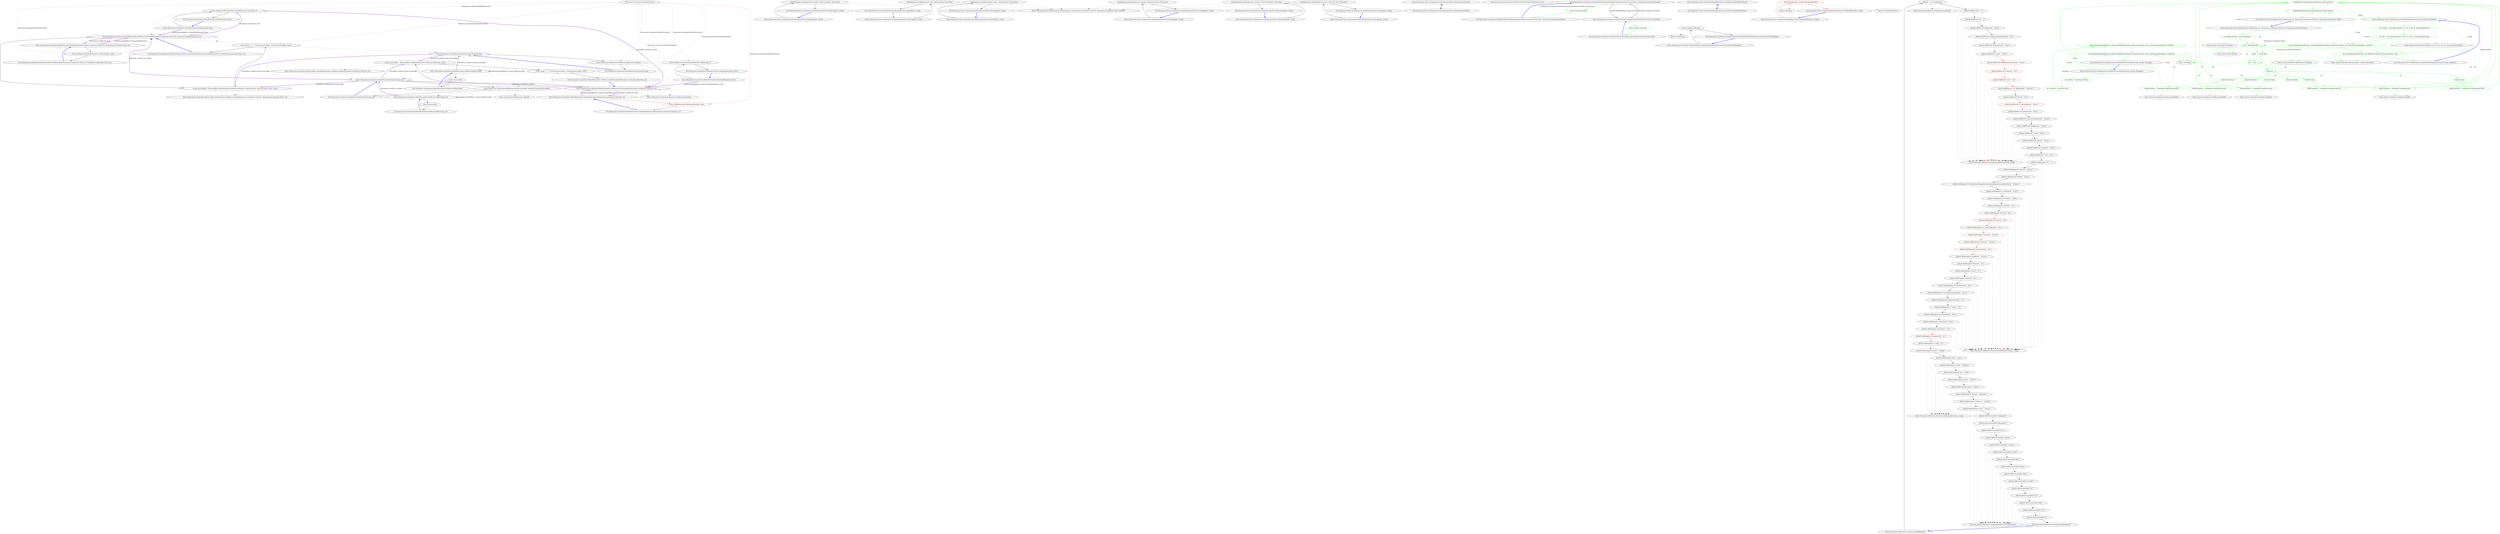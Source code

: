 digraph  {
n36 [label="Humanizer.Localisation.DefaultFormatter", span=""];
n0 [label="Entry Humanizer.Localisation.DefaultFormatter.DateHumanize_Now()", span="11-11", cluster="Humanizer.Localisation.DefaultFormatter.DateHumanize_Now()"];
n1 [label="return GetResourceForDate(TimeUnit.Millisecond, Tense.Past, 0);", span="13-13", cluster="Humanizer.Localisation.DefaultFormatter.DateHumanize_Now()"];
n2 [label="Exit Humanizer.Localisation.DefaultFormatter.DateHumanize_Now()", span="11-11", cluster="Humanizer.Localisation.DefaultFormatter.DateHumanize_Now()"];
n3 [label="Entry Humanizer.Localisation.DefaultFormatter.GetResourceForDate(Humanizer.Localisation.TimeUnit, Humanizer.Localisation.Tense, int)", span="35-35", cluster="Humanizer.Localisation.DefaultFormatter.GetResourceForDate(Humanizer.Localisation.TimeUnit, Humanizer.Localisation.Tense, int)"];
n4 [label="Entry Humanizer.Localisation.DefaultFormatter.DateHumanize(Humanizer.Localisation.TimeUnit, Humanizer.Localisation.Tense, int)", span="16-16", cluster="Humanizer.Localisation.DefaultFormatter.DateHumanize(Humanizer.Localisation.TimeUnit, Humanizer.Localisation.Tense, int)"];
n5 [label="return GetResourceForDate(timeUnit, timeUnitTense, unit);", span="18-18", cluster="Humanizer.Localisation.DefaultFormatter.DateHumanize(Humanizer.Localisation.TimeUnit, Humanizer.Localisation.Tense, int)"];
n6 [label="Exit Humanizer.Localisation.DefaultFormatter.DateHumanize(Humanizer.Localisation.TimeUnit, Humanizer.Localisation.Tense, int)", span="16-16", cluster="Humanizer.Localisation.DefaultFormatter.DateHumanize(Humanizer.Localisation.TimeUnit, Humanizer.Localisation.Tense, int)"];
n7 [label="Entry Humanizer.Localisation.DefaultFormatter.TimeSpanHumanize_Zero()", span="25-25", cluster="Humanizer.Localisation.DefaultFormatter.TimeSpanHumanize_Zero()"];
n8 [label="return GetResourceForTimeSpan(TimeUnit.Millisecond, 0);", span="27-27", cluster="Humanizer.Localisation.DefaultFormatter.TimeSpanHumanize_Zero()"];
n9 [label="Exit Humanizer.Localisation.DefaultFormatter.TimeSpanHumanize_Zero()", span="25-25", cluster="Humanizer.Localisation.DefaultFormatter.TimeSpanHumanize_Zero()"];
n10 [label="Entry Humanizer.Localisation.DefaultFormatter.GetResourceForTimeSpan(Humanizer.Localisation.TimeUnit, int)", span="41-41", cluster="Humanizer.Localisation.DefaultFormatter.GetResourceForTimeSpan(Humanizer.Localisation.TimeUnit, int)"];
n11 [label="Entry Humanizer.Localisation.DefaultFormatter.TimeSpanHumanize(Humanizer.Localisation.TimeUnit, int)", span="30-30", cluster="Humanizer.Localisation.DefaultFormatter.TimeSpanHumanize(Humanizer.Localisation.TimeUnit, int)"];
n12 [label="return GetResourceForTimeSpan(timeUnit, unit);", span="32-32", cluster="Humanizer.Localisation.DefaultFormatter.TimeSpanHumanize(Humanizer.Localisation.TimeUnit, int)", color=red, community=0];
n13 [label="Exit Humanizer.Localisation.DefaultFormatter.TimeSpanHumanize(Humanizer.Localisation.TimeUnit, int)", span="30-30", cluster="Humanizer.Localisation.DefaultFormatter.TimeSpanHumanize(Humanizer.Localisation.TimeUnit, int)"];
n14 [label="string resourceKey = ResourceKeys.DateHumanize.GetResourceKey(unit, timeUnitTense: timeUnitTense, count: count)", span="37-37", cluster="Humanizer.Localisation.DefaultFormatter.GetResourceForDate(Humanizer.Localisation.TimeUnit, Humanizer.Localisation.Tense, int)"];
n15 [label="return count == 1 ? Format(resourceKey) : Format(resourceKey, count);", span="38-38", cluster="Humanizer.Localisation.DefaultFormatter.GetResourceForDate(Humanizer.Localisation.TimeUnit, Humanizer.Localisation.Tense, int)"];
n17 [label="Entry Humanizer.Localisation.ResourceKeys.DateHumanize.GetResourceKey(Humanizer.Localisation.TimeUnit, Humanizer.Localisation.Tense, int)", span="27-27", cluster="Humanizer.Localisation.ResourceKeys.DateHumanize.GetResourceKey(Humanizer.Localisation.TimeUnit, Humanizer.Localisation.Tense, int)"];
n16 [label="Exit Humanizer.Localisation.DefaultFormatter.GetResourceForDate(Humanizer.Localisation.TimeUnit, Humanizer.Localisation.Tense, int)", span="35-35", cluster="Humanizer.Localisation.DefaultFormatter.GetResourceForDate(Humanizer.Localisation.TimeUnit, Humanizer.Localisation.Tense, int)"];
n18 [label="Entry Humanizer.Localisation.DefaultFormatter.Format(string)", span="47-47", cluster="Humanizer.Localisation.DefaultFormatter.Format(string)"];
n19 [label="Entry Humanizer.Localisation.DefaultFormatter.Format(string, int)", span="52-52", cluster="Humanizer.Localisation.DefaultFormatter.Format(string, int)"];
n20 [label="string resourceKey = ResourceKeys.TimeSpanHumanize.GetResourceKey(unit, count)", span="43-43", cluster="Humanizer.Localisation.DefaultFormatter.GetResourceForTimeSpan(Humanizer.Localisation.TimeUnit, int)"];
n21 [label="return count == 1 ? Format(resourceKey) : Format(resourceKey, count);", span="44-44", cluster="Humanizer.Localisation.DefaultFormatter.GetResourceForTimeSpan(Humanizer.Localisation.TimeUnit, int)"];
n23 [label="Entry Humanizer.Localisation.ResourceKeys.TimeSpanHumanize.GetResourceKey(Humanizer.Localisation.TimeUnit, int)", span="19-19", cluster="Humanizer.Localisation.ResourceKeys.TimeSpanHumanize.GetResourceKey(Humanizer.Localisation.TimeUnit, int)"];
n22 [label="Exit Humanizer.Localisation.DefaultFormatter.GetResourceForTimeSpan(Humanizer.Localisation.TimeUnit, int)", span="41-41", cluster="Humanizer.Localisation.DefaultFormatter.GetResourceForTimeSpan(Humanizer.Localisation.TimeUnit, int)"];
n24 [label="return Resources.GetResource(GetResourceKey(resourceKey));", span="49-49", cluster="Humanizer.Localisation.DefaultFormatter.Format(string)"];
n25 [label="Exit Humanizer.Localisation.DefaultFormatter.Format(string)", span="47-47", cluster="Humanizer.Localisation.DefaultFormatter.Format(string)"];
n26 [label="Entry Humanizer.Localisation.DefaultFormatter.GetResourceKey(string)", span="62-62", cluster="Humanizer.Localisation.DefaultFormatter.GetResourceKey(string)"];
n27 [label="Entry Humanizer.Localisation.Resources.GetResource(string)", span="16-16", cluster="Humanizer.Localisation.Resources.GetResource(string)"];
n28 [label="return Resources.GetResource(GetResourceKey(resourceKey, number)).FormatWith(number);", span="54-54", cluster="Humanizer.Localisation.DefaultFormatter.Format(string, int)"];
n29 [label="Exit Humanizer.Localisation.DefaultFormatter.Format(string, int)", span="52-52", cluster="Humanizer.Localisation.DefaultFormatter.Format(string, int)"];
n30 [label="Entry Humanizer.Localisation.DefaultFormatter.GetResourceKey(string, int)", span="57-57", cluster="Humanizer.Localisation.DefaultFormatter.GetResourceKey(string, int)"];
n31 [label="Entry string.FormatWith(params object[])", span="15-15", cluster="string.FormatWith(params object[])"];
n32 [label="return resourceKey;", span="59-59", cluster="Humanizer.Localisation.DefaultFormatter.GetResourceKey(string, int)"];
n33 [label="Exit Humanizer.Localisation.DefaultFormatter.GetResourceKey(string, int)", span="57-57", cluster="Humanizer.Localisation.DefaultFormatter.GetResourceKey(string, int)"];
n34 [label="return resourceKey;", span="64-64", cluster="Humanizer.Localisation.DefaultFormatter.GetResourceKey(string)"];
n35 [label="Exit Humanizer.Localisation.DefaultFormatter.GetResourceKey(string)", span="62-62", cluster="Humanizer.Localisation.DefaultFormatter.GetResourceKey(string)"];
m0_5 [label="Entry Humanizer.Tests.DateHumanize.Verify(string, int, Humanizer.Localisation.TimeUnit, Humanizer.Localisation.Tense, double?)", span="29-29", cluster="Humanizer.Tests.DateHumanize.Verify(string, int, Humanizer.Localisation.TimeUnit, Humanizer.Localisation.Tense, double?)", file="DateHumanizeTests.cs"];
m0_12 [label="Entry Humanizer.Tests.Localisation.he.DateHumanizeTests.MonthsAgo(int, string)", span="46-46", cluster="Humanizer.Tests.Localisation.he.DateHumanizeTests.MonthsAgo(int, string)", file="DateHumanizeTests.cs"];
m0_13 [label="DateHumanize.Verify(expected, months, TimeUnit.Month, Tense.Past)", span="48-48", cluster="Humanizer.Tests.Localisation.he.DateHumanizeTests.MonthsAgo(int, string)", file="DateHumanizeTests.cs"];
m0_14 [label="Exit Humanizer.Tests.Localisation.he.DateHumanizeTests.MonthsAgo(int, string)", span="46-46", cluster="Humanizer.Tests.Localisation.he.DateHumanizeTests.MonthsAgo(int, string)", file="DateHumanizeTests.cs"];
m0_2 [label="Entry Humanizer.Tests.Localisation.he.DateHumanizeTests.DaysAgo(int, string)", span="16-16", cluster="Humanizer.Tests.Localisation.he.DateHumanizeTests.DaysAgo(int, string)", file="DateHumanizeTests.cs"];
m0_3 [label="DateHumanize.Verify(expected, days, TimeUnit.Day, Tense.Past)", span="18-18", cluster="Humanizer.Tests.Localisation.he.DateHumanizeTests.DaysAgo(int, string)", file="DateHumanizeTests.cs"];
m0_4 [label="Exit Humanizer.Tests.Localisation.he.DateHumanizeTests.DaysAgo(int, string)", span="16-16", cluster="Humanizer.Tests.Localisation.he.DateHumanizeTests.DaysAgo(int, string)", file="DateHumanizeTests.cs"];
m0_0 [label="Entry Humanizer.Tests.Localisation.he.DateHumanizeTests.DateHumanizeTests()", span="9-9", cluster="Humanizer.Tests.Localisation.he.DateHumanizeTests.DateHumanizeTests()", file="DateHumanizeTests.cs"];
m0_1 [label="Exit Humanizer.Tests.Localisation.he.DateHumanizeTests.DateHumanizeTests()", span="9-9", cluster="Humanizer.Tests.Localisation.he.DateHumanizeTests.DateHumanizeTests()", file="DateHumanizeTests.cs"];
m0_6 [label="Entry Humanizer.Tests.Localisation.he.DateHumanizeTests.HoursAgo(int, string)", span="26-26", cluster="Humanizer.Tests.Localisation.he.DateHumanizeTests.HoursAgo(int, string)", file="DateHumanizeTests.cs"];
m0_7 [label="DateHumanize.Verify(expected, hours, TimeUnit.Hour, Tense.Past)", span="28-28", cluster="Humanizer.Tests.Localisation.he.DateHumanizeTests.HoursAgo(int, string)", file="DateHumanizeTests.cs"];
m0_8 [label="Exit Humanizer.Tests.Localisation.he.DateHumanizeTests.HoursAgo(int, string)", span="26-26", cluster="Humanizer.Tests.Localisation.he.DateHumanizeTests.HoursAgo(int, string)", file="DateHumanizeTests.cs"];
m0_15 [label="Entry Humanizer.Tests.Localisation.he.DateHumanizeTests.SecondsAgo(int, string)", span="56-56", cluster="Humanizer.Tests.Localisation.he.DateHumanizeTests.SecondsAgo(int, string)", file="DateHumanizeTests.cs"];
m0_16 [label="DateHumanize.Verify(expected, seconds, TimeUnit.Second, Tense.Past)", span="58-58", cluster="Humanizer.Tests.Localisation.he.DateHumanizeTests.SecondsAgo(int, string)", file="DateHumanizeTests.cs"];
m0_17 [label="Exit Humanizer.Tests.Localisation.he.DateHumanizeTests.SecondsAgo(int, string)", span="56-56", cluster="Humanizer.Tests.Localisation.he.DateHumanizeTests.SecondsAgo(int, string)", file="DateHumanizeTests.cs"];
m0_9 [label="Entry Humanizer.Tests.Localisation.he.DateHumanizeTests.MinutesAgo(int, string)", span="36-36", cluster="Humanizer.Tests.Localisation.he.DateHumanizeTests.MinutesAgo(int, string)", file="DateHumanizeTests.cs"];
m0_10 [label="DateHumanize.Verify(expected, minutes, TimeUnit.Minute, Tense.Past)", span="38-38", cluster="Humanizer.Tests.Localisation.he.DateHumanizeTests.MinutesAgo(int, string)", file="DateHumanizeTests.cs"];
m0_11 [label="Exit Humanizer.Tests.Localisation.he.DateHumanizeTests.MinutesAgo(int, string)", span="36-36", cluster="Humanizer.Tests.Localisation.he.DateHumanizeTests.MinutesAgo(int, string)", file="DateHumanizeTests.cs"];
m0_18 [label="Entry Humanizer.Tests.Localisation.he.DateHumanizeTests.YearsAgo(int, string)", span="66-66", cluster="Humanizer.Tests.Localisation.he.DateHumanizeTests.YearsAgo(int, string)", file="DateHumanizeTests.cs"];
m0_19 [label="DateHumanize.Verify(expected, years, TimeUnit.Year, Tense.Past)", span="68-68", cluster="Humanizer.Tests.Localisation.he.DateHumanizeTests.YearsAgo(int, string)", file="DateHumanizeTests.cs"];
m0_20 [label="Exit Humanizer.Tests.Localisation.he.DateHumanizeTests.YearsAgo(int, string)", span="66-66", cluster="Humanizer.Tests.Localisation.he.DateHumanizeTests.YearsAgo(int, string)", file="DateHumanizeTests.cs"];
m1_0 [label="Entry Humanizer.Localisation.NumberToWords.DefaultNumberToWordsConverter.Convert(int, Humanizer.GrammaticalGender)", span="4-4", cluster="Humanizer.Localisation.NumberToWords.DefaultNumberToWordsConverter.Convert(int, Humanizer.GrammaticalGender)", file="DefaultNumberToWordsConverter.cs"];
m1_1 [label="return Convert(number);", span="6-6", cluster="Humanizer.Localisation.NumberToWords.DefaultNumberToWordsConverter.Convert(int, Humanizer.GrammaticalGender)", file="DefaultNumberToWordsConverter.cs", color=green, community=0];
m1_2 [label="Exit Humanizer.Localisation.NumberToWords.DefaultNumberToWordsConverter.Convert(int, Humanizer.GrammaticalGender)", span="4-4", cluster="Humanizer.Localisation.NumberToWords.DefaultNumberToWordsConverter.Convert(int, Humanizer.GrammaticalGender)", file="DefaultNumberToWordsConverter.cs"];
m1_6 [label="Entry int.ToString()", span="0-0", cluster="int.ToString()", file="DefaultNumberToWordsConverter.cs"];
m1_3 [label="Entry Humanizer.Localisation.NumberToWords.DefaultNumberToWordsConverter.Convert(int)", span="9-9", cluster="Humanizer.Localisation.NumberToWords.DefaultNumberToWordsConverter.Convert(int)", file="DefaultNumberToWordsConverter.cs"];
m1_4 [label="return number.ToString();", span="11-11", cluster="Humanizer.Localisation.NumberToWords.DefaultNumberToWordsConverter.Convert(int)", file="DefaultNumberToWordsConverter.cs", color=green, community=0];
m1_5 [label="Exit Humanizer.Localisation.NumberToWords.DefaultNumberToWordsConverter.Convert(int)", span="9-9", cluster="Humanizer.Localisation.NumberToWords.DefaultNumberToWordsConverter.Convert(int)", file="DefaultNumberToWordsConverter.cs"];
m1_7 [label="Entry Humanizer.Localisation.NumberToWords.DefaultNumberToWordsConverter.ConvertToOrdinal(int)", span="14-14", cluster="Humanizer.Localisation.NumberToWords.DefaultNumberToWordsConverter.ConvertToOrdinal(int)", file="DefaultNumberToWordsConverter.cs"];
m1_8 [label="return number.ToString();", span="16-16", cluster="Humanizer.Localisation.NumberToWords.DefaultNumberToWordsConverter.ConvertToOrdinal(int)", file="DefaultNumberToWordsConverter.cs"];
m1_9 [label="Exit Humanizer.Localisation.NumberToWords.DefaultNumberToWordsConverter.ConvertToOrdinal(int)", span="14-14", cluster="Humanizer.Localisation.NumberToWords.DefaultNumberToWordsConverter.ConvertToOrdinal(int)", file="DefaultNumberToWordsConverter.cs"];
m1_10 [label="Humanizer.Localisation.NumberToWords.DefaultNumberToWordsConverter", span="", file="DefaultNumberToWordsConverter.cs"];
m3_0 [label="Entry Humanizer.Tests.NumberToOrdinalWordsTests.NumberToOrdinalWordsTests()", span="7-7", cluster="Humanizer.Tests.NumberToOrdinalWordsTests.NumberToOrdinalWordsTests()", file="NumberToOrdinalWordsTests.cs"];
m3_1 [label="Exit Humanizer.Tests.NumberToOrdinalWordsTests.NumberToOrdinalWordsTests()", span="7-7", cluster="Humanizer.Tests.NumberToOrdinalWordsTests.NumberToOrdinalWordsTests()", file="NumberToOrdinalWordsTests.cs"];
m3_6 [label="Entry Unk.Equal", span="", cluster="Unk.Equal", file="NumberToOrdinalWordsTests.cs"];
m3_2 [label="Entry Humanizer.Tests.NumberToOrdinalWordsTests.ToOrdinalWords(int, string)", span="52-52", cluster="Humanizer.Tests.NumberToOrdinalWordsTests.ToOrdinalWords(int, string)", file="NumberToOrdinalWordsTests.cs"];
m3_3 [label="Assert.Equal(words, number.ToOrdinalWords())", span="54-54", cluster="Humanizer.Tests.NumberToOrdinalWordsTests.ToOrdinalWords(int, string)", color=red, community=0, file="NumberToOrdinalWordsTests.cs"];
m3_4 [label="Exit Humanizer.Tests.NumberToOrdinalWordsTests.ToOrdinalWords(int, string)", span="52-52", cluster="Humanizer.Tests.NumberToOrdinalWordsTests.ToOrdinalWords(int, string)", file="NumberToOrdinalWordsTests.cs"];
m3_5 [label="Entry int.ToOrdinalWords()", span="52-52", cluster="int.ToOrdinalWords()", file="NumberToOrdinalWordsTests.cs"];
m4_72 [label="Entry Humanizer.Inflections.Vocabulary.Vocabulary()", span="13-13", cluster="Humanizer.Inflections.Vocabulary.Vocabulary()", file="NumberToWordsExtension.cs"];
m4_75 [label="Entry Humanizer.Inflections.Vocabulary.AddIrregular(string, string)", span="26-26", cluster="Humanizer.Inflections.Vocabulary.AddIrregular(string, string)", file="NumberToWordsExtension.cs"];
m4_76 [label="Entry Humanizer.Inflections.Vocabulary.AddUncountable(string)", span="36-36", cluster="Humanizer.Inflections.Vocabulary.AddUncountable(string)", file="NumberToWordsExtension.cs"];
m4_73 [label="Entry Humanizer.Inflections.Vocabulary.AddPlural(string, string)", span="46-46", cluster="Humanizer.Inflections.Vocabulary.AddPlural(string, string)", file="NumberToWordsExtension.cs"];
m4_0 [label="Entry Humanizer.Inflections.Vocabularies.BuildDefault()", span="25-25", cluster="Humanizer.Inflections.Vocabularies.BuildDefault()", file="NumberToWordsExtension.cs"];
m4_1 [label="_default = new Vocabulary()", span="27-27", cluster="Humanizer.Inflections.Vocabularies.BuildDefault()", file="NumberToWordsExtension.cs"];
m4_2 [label="_default.AddPlural(''$'', ''s'')", span="29-29", cluster="Humanizer.Inflections.Vocabularies.BuildDefault()", file="NumberToWordsExtension.cs"];
m4_3 [label="_default.AddPlural(''s$'', ''s'')", span="30-30", cluster="Humanizer.Inflections.Vocabularies.BuildDefault()", file="NumberToWordsExtension.cs"];
m4_4 [label="_default.AddPlural(''(ax|test)is$'', ''$1es'')", span="31-31", cluster="Humanizer.Inflections.Vocabularies.BuildDefault()", file="NumberToWordsExtension.cs"];
m4_5 [label="_default.AddPlural(''(octop|vir|alumn|fung)us$'', ''$1i'')", span="32-32", cluster="Humanizer.Inflections.Vocabularies.BuildDefault()", file="NumberToWordsExtension.cs"];
m4_6 [label="_default.AddPlural(''(alias|status)$'', ''$1es'')", span="33-33", cluster="Humanizer.Inflections.Vocabularies.BuildDefault()", file="NumberToWordsExtension.cs"];
m4_7 [label="_default.AddPlural(''(bu)s$'', ''$1ses'')", span="34-34", cluster="Humanizer.Inflections.Vocabularies.BuildDefault()", file="NumberToWordsExtension.cs"];
m4_8 [label="_default.AddPlural(''(buffal|tomat|volcan)o$'', ''$1oes'')", span="35-35", cluster="Humanizer.Inflections.Vocabularies.BuildDefault()", color=red, community=0, file="NumberToWordsExtension.cs"];
m4_9 [label="_default.AddPlural(''([ti])um$'', ''$1a'')", span="36-36", cluster="Humanizer.Inflections.Vocabularies.BuildDefault()", color=red, community=0, file="NumberToWordsExtension.cs"];
m4_10 [label="_default.AddPlural(''sis$'', ''ses'')", span="37-37", cluster="Humanizer.Inflections.Vocabularies.BuildDefault()", color=red, community=0, file="NumberToWordsExtension.cs"];
m4_11 [label="_default.AddPlural(''(?:([^f])fe|([lr])f)$'', ''$1$2ves'')", span="38-38", cluster="Humanizer.Inflections.Vocabularies.BuildDefault()", file="NumberToWordsExtension.cs"];
m4_12 [label="_default.AddPlural(''(hive)$'', ''$1s'')", span="39-39", cluster="Humanizer.Inflections.Vocabularies.BuildDefault()", file="NumberToWordsExtension.cs"];
m4_13 [label="_default.AddPlural(''([^aeiouy]|qu)y$'', ''$1ies'')", span="40-40", cluster="Humanizer.Inflections.Vocabularies.BuildDefault()", color=red, community=0, file="NumberToWordsExtension.cs"];
m4_14 [label="_default.AddPlural(''(x|ch|ss|sh)$'', ''$1es'')", span="41-41", cluster="Humanizer.Inflections.Vocabularies.BuildDefault()", file="NumberToWordsExtension.cs"];
m4_15 [label="_default.AddPlural(''(matr|vert|ind)ix|ex$'', ''$1ices'')", span="42-42", cluster="Humanizer.Inflections.Vocabularies.BuildDefault()", file="NumberToWordsExtension.cs"];
m4_16 [label="_default.AddPlural(''([m|l])ouse$'', ''$1ice'')", span="43-43", cluster="Humanizer.Inflections.Vocabularies.BuildDefault()", file="NumberToWordsExtension.cs"];
m4_17 [label="_default.AddPlural(''^(ox)$'', ''$1en'')", span="44-44", cluster="Humanizer.Inflections.Vocabularies.BuildDefault()", file="NumberToWordsExtension.cs"];
m4_18 [label="_default.AddPlural(''(quiz)$'', ''$1zes'')", span="45-45", cluster="Humanizer.Inflections.Vocabularies.BuildDefault()", file="NumberToWordsExtension.cs"];
m4_19 [label="_default.AddPlural(''(campus)$'', ''$1es'')", span="46-46", cluster="Humanizer.Inflections.Vocabularies.BuildDefault()", file="NumberToWordsExtension.cs"];
m4_20 [label="_default.AddPlural(''^is$'', ''are'')", span="47-47", cluster="Humanizer.Inflections.Vocabularies.BuildDefault()", file="NumberToWordsExtension.cs"];
m4_21 [label="_default.AddSingular(''s$'', '''')", span="49-49", cluster="Humanizer.Inflections.Vocabularies.BuildDefault()", file="NumberToWordsExtension.cs"];
m4_22 [label="_default.AddSingular(''(n)ews$'', ''$1ews'')", span="50-50", cluster="Humanizer.Inflections.Vocabularies.BuildDefault()", file="NumberToWordsExtension.cs"];
m4_23 [label="_default.AddSingular(''([ti])a$'', ''$1um'')", span="51-51", cluster="Humanizer.Inflections.Vocabularies.BuildDefault()", file="NumberToWordsExtension.cs"];
m4_24 [label="_default.AddSingular(''((a)naly|(b)a|(d)iagno|(p)arenthe|(p)rogno|(s)ynop|(t)he)ses$'', ''$1$2sis'')", span="52-52", cluster="Humanizer.Inflections.Vocabularies.BuildDefault()", file="NumberToWordsExtension.cs"];
m4_25 [label="_default.AddSingular(''(^analy)ses$'', ''$1sis'')", span="53-53", cluster="Humanizer.Inflections.Vocabularies.BuildDefault()", file="NumberToWordsExtension.cs"];
m4_26 [label="_default.AddSingular(''([^f])ves$'', ''$1fe'')", span="54-54", cluster="Humanizer.Inflections.Vocabularies.BuildDefault()", file="NumberToWordsExtension.cs"];
m4_27 [label="_default.AddSingular(''(hive)s$'', ''$1'')", span="55-55", cluster="Humanizer.Inflections.Vocabularies.BuildDefault()", file="NumberToWordsExtension.cs"];
m4_28 [label="_default.AddSingular(''(tive)s$'', ''$1'')", span="56-56", cluster="Humanizer.Inflections.Vocabularies.BuildDefault()", file="NumberToWordsExtension.cs"];
m4_29 [label="_default.AddSingular(''([lr])ves$'', ''$1f'')", span="57-57", cluster="Humanizer.Inflections.Vocabularies.BuildDefault()", color=red, community=0, file="NumberToWordsExtension.cs"];
m4_30 [label="_default.AddSingular(''([^aeiouy]|qu)ies$'', ''$1y'')", span="58-58", cluster="Humanizer.Inflections.Vocabularies.BuildDefault()", file="NumberToWordsExtension.cs"];
m4_31 [label="_default.AddSingular(''(s)eries$'', ''$1eries'')", span="59-59", cluster="Humanizer.Inflections.Vocabularies.BuildDefault()", color=red, community=0, file="NumberToWordsExtension.cs"];
m4_32 [label="_default.AddSingular(''(m)ovies$'', ''$1ovie'')", span="60-60", cluster="Humanizer.Inflections.Vocabularies.BuildDefault()", file="NumberToWordsExtension.cs"];
m4_33 [label="_default.AddSingular(''(x|ch|ss|sh)es$'', ''$1'')", span="61-61", cluster="Humanizer.Inflections.Vocabularies.BuildDefault()", color=red, community=0, file="NumberToWordsExtension.cs"];
m4_34 [label="_default.AddSingular(''([m|l])ice$'', ''$1ouse'')", span="62-62", cluster="Humanizer.Inflections.Vocabularies.BuildDefault()", file="NumberToWordsExtension.cs"];
m4_35 [label="_default.AddSingular(''(bus)es$'', ''$1'')", span="63-63", cluster="Humanizer.Inflections.Vocabularies.BuildDefault()", file="NumberToWordsExtension.cs"];
m4_36 [label="_default.AddSingular(''(o)es$'', ''$1'')", span="64-64", cluster="Humanizer.Inflections.Vocabularies.BuildDefault()", file="NumberToWordsExtension.cs"];
m4_37 [label="_default.AddSingular(''(shoe)s$'', ''$1'')", span="65-65", cluster="Humanizer.Inflections.Vocabularies.BuildDefault()", file="NumberToWordsExtension.cs"];
m4_38 [label="_default.AddSingular(''(cris|ax|test)es$'', ''$1is'')", span="66-66", cluster="Humanizer.Inflections.Vocabularies.BuildDefault()", file="NumberToWordsExtension.cs"];
m4_39 [label="_default.AddSingular(''(octop|vir|alumn|fung)i$'', ''$1us'')", span="67-67", cluster="Humanizer.Inflections.Vocabularies.BuildDefault()", file="NumberToWordsExtension.cs"];
m4_40 [label="_default.AddSingular(''(alias|status)es$'', ''$1'')", span="68-68", cluster="Humanizer.Inflections.Vocabularies.BuildDefault()", file="NumberToWordsExtension.cs"];
m4_41 [label="_default.AddSingular(''^(ox)en'', ''$1'')", span="69-69", cluster="Humanizer.Inflections.Vocabularies.BuildDefault()", file="NumberToWordsExtension.cs"];
m4_42 [label="_default.AddSingular(''(vert|ind)ices$'', ''$1ex'')", span="70-70", cluster="Humanizer.Inflections.Vocabularies.BuildDefault()", file="NumberToWordsExtension.cs"];
m4_43 [label="_default.AddSingular(''(matr)ices$'', ''$1ix'')", span="71-71", cluster="Humanizer.Inflections.Vocabularies.BuildDefault()", file="NumberToWordsExtension.cs"];
m4_44 [label="_default.AddSingular(''(quiz)zes$'', ''$1'')", span="72-72", cluster="Humanizer.Inflections.Vocabularies.BuildDefault()", file="NumberToWordsExtension.cs"];
m4_45 [label="_default.AddSingular(''(campus)es$'', ''$1'')", span="73-73", cluster="Humanizer.Inflections.Vocabularies.BuildDefault()", color=red, community=0, file="NumberToWordsExtension.cs"];
m4_46 [label="_default.AddSingular(''^are$'', ''is'')", span="74-74", cluster="Humanizer.Inflections.Vocabularies.BuildDefault()", file="NumberToWordsExtension.cs"];
m4_47 [label="_default.AddIrregular(''person'', ''people'')", span="76-76", cluster="Humanizer.Inflections.Vocabularies.BuildDefault()", file="NumberToWordsExtension.cs"];
m4_48 [label="_default.AddIrregular(''man'', ''men'')", span="77-77", cluster="Humanizer.Inflections.Vocabularies.BuildDefault()", file="NumberToWordsExtension.cs"];
m4_49 [label="_default.AddIrregular(''child'', ''children'')", span="78-78", cluster="Humanizer.Inflections.Vocabularies.BuildDefault()", file="NumberToWordsExtension.cs"];
m4_50 [label="_default.AddIrregular(''sex'', ''sexes'')", span="79-79", cluster="Humanizer.Inflections.Vocabularies.BuildDefault()", file="NumberToWordsExtension.cs"];
m4_51 [label="_default.AddIrregular(''move'', ''moves'')", span="80-80", cluster="Humanizer.Inflections.Vocabularies.BuildDefault()", file="NumberToWordsExtension.cs"];
m4_52 [label="_default.AddIrregular(''goose'', ''geese'')", span="81-81", cluster="Humanizer.Inflections.Vocabularies.BuildDefault()", file="NumberToWordsExtension.cs"];
m4_53 [label="_default.AddIrregular(''alumna'', ''alumnae'')", span="82-82", cluster="Humanizer.Inflections.Vocabularies.BuildDefault()", file="NumberToWordsExtension.cs"];
m4_54 [label="_default.AddIrregular(''criterion'', ''criteria'')", span="83-83", cluster="Humanizer.Inflections.Vocabularies.BuildDefault()", file="NumberToWordsExtension.cs"];
m4_55 [label="_default.AddIrregular(''wave'', ''waves'')", span="84-84", cluster="Humanizer.Inflections.Vocabularies.BuildDefault()", file="NumberToWordsExtension.cs"];
m4_56 [label="_default.AddUncountable(''equipment'')", span="86-86", cluster="Humanizer.Inflections.Vocabularies.BuildDefault()", file="NumberToWordsExtension.cs"];
m4_57 [label="_default.AddUncountable(''information'')", span="87-87", cluster="Humanizer.Inflections.Vocabularies.BuildDefault()", file="NumberToWordsExtension.cs"];
m4_58 [label="_default.AddUncountable(''rice'')", span="88-88", cluster="Humanizer.Inflections.Vocabularies.BuildDefault()", file="NumberToWordsExtension.cs"];
m4_59 [label="_default.AddUncountable(''money'')", span="89-89", cluster="Humanizer.Inflections.Vocabularies.BuildDefault()", file="NumberToWordsExtension.cs"];
m4_60 [label="_default.AddUncountable(''species'')", span="90-90", cluster="Humanizer.Inflections.Vocabularies.BuildDefault()", file="NumberToWordsExtension.cs"];
m4_61 [label="_default.AddUncountable(''series'')", span="91-91", cluster="Humanizer.Inflections.Vocabularies.BuildDefault()", file="NumberToWordsExtension.cs"];
m4_62 [label="_default.AddUncountable(''fish'')", span="92-92", cluster="Humanizer.Inflections.Vocabularies.BuildDefault()", file="NumberToWordsExtension.cs"];
m4_63 [label="_default.AddUncountable(''sheep'')", span="93-93", cluster="Humanizer.Inflections.Vocabularies.BuildDefault()", file="NumberToWordsExtension.cs"];
m4_64 [label="_default.AddUncountable(''deer'')", span="94-94", cluster="Humanizer.Inflections.Vocabularies.BuildDefault()", file="NumberToWordsExtension.cs"];
m4_65 [label="_default.AddUncountable(''aircraft'')", span="95-95", cluster="Humanizer.Inflections.Vocabularies.BuildDefault()", file="NumberToWordsExtension.cs"];
m4_66 [label="_default.AddUncountable(''oz'')", span="96-96", cluster="Humanizer.Inflections.Vocabularies.BuildDefault()", file="NumberToWordsExtension.cs"];
m4_67 [label="_default.AddUncountable(''tsp'')", span="97-97", cluster="Humanizer.Inflections.Vocabularies.BuildDefault()", file="NumberToWordsExtension.cs"];
m4_68 [label="_default.AddUncountable(''tbsp'')", span="98-98", cluster="Humanizer.Inflections.Vocabularies.BuildDefault()", file="NumberToWordsExtension.cs"];
m4_69 [label="_default.AddUncountable(''ml'')", span="99-99", cluster="Humanizer.Inflections.Vocabularies.BuildDefault()", file="NumberToWordsExtension.cs"];
m4_70 [label="_default.AddUncountable(''l'')", span="100-100", cluster="Humanizer.Inflections.Vocabularies.BuildDefault()", file="NumberToWordsExtension.cs"];
m4_71 [label="Exit Humanizer.Inflections.Vocabularies.BuildDefault()", span="25-25", cluster="Humanizer.Inflections.Vocabularies.BuildDefault()", file="NumberToWordsExtension.cs"];
m4_74 [label="Entry Humanizer.Inflections.Vocabulary.AddSingular(string, string)", span="56-56", cluster="Humanizer.Inflections.Vocabulary.AddSingular(string, string)", file="NumberToWordsExtension.cs"];
m5_6 [label="Entry System.DateTime.Add(System.TimeSpan)", span="0-0", cluster="System.DateTime.Add(System.TimeSpan)", file="NumberToWordsTests.cs"];
m5_0 [label="Entry Humanizer.Tests.DateHumanize.VerifyWithCurrentDate(string, System.TimeSpan)", span="8-8", cluster="Humanizer.Tests.DateHumanize.VerifyWithCurrentDate(string, System.TimeSpan)", file="NumberToWordsTests.cs"];
m5_1 [label="var utcNow = DateTime.UtcNow", span="10-10", cluster="Humanizer.Tests.DateHumanize.VerifyWithCurrentDate(string, System.TimeSpan)", color=green, community=0, file="NumberToWordsTests.cs"];
m5_2 [label="var localNow = DateTime.Now", span="11-11", cluster="Humanizer.Tests.DateHumanize.VerifyWithCurrentDate(string, System.TimeSpan)", color=green, community=0, file="NumberToWordsTests.cs"];
m5_3 [label="Assert.Equal(expectedString, utcNow.Add(deltaFromNow).Humanize(utcDate: true, dateToCompareAgainst: utcNow))", span="14-14", cluster="Humanizer.Tests.DateHumanize.VerifyWithCurrentDate(string, System.TimeSpan)", color=green, community=0, file="NumberToWordsTests.cs"];
m5_4 [label="Assert.Equal(expectedString, localNow.Add(deltaFromNow).Humanize(utcDate: false, dateToCompareAgainst: localNow))", span="15-15", cluster="Humanizer.Tests.DateHumanize.VerifyWithCurrentDate(string, System.TimeSpan)", color=green, community=0, file="NumberToWordsTests.cs"];
m5_5 [label="Exit Humanizer.Tests.DateHumanize.VerifyWithCurrentDate(string, System.TimeSpan)", span="8-8", cluster="Humanizer.Tests.DateHumanize.VerifyWithCurrentDate(string, System.TimeSpan)", file="NumberToWordsTests.cs"];
m5_38 [label="Entry System.Math.Abs(int)", span="0-0", cluster="System.Math.Abs(int)", file="NumberToWordsTests.cs"];
m5_7 [label="Entry System.DateTime.Humanize(bool, System.DateTime?)", span="19-19", cluster="System.DateTime.Humanize(bool, System.DateTime?)", file="NumberToWordsTests.cs"];
m5_37 [label="Entry System.TimeSpan.TimeSpan()", span="0-0", cluster="System.TimeSpan.TimeSpan()", file="NumberToWordsTests.cs"];
m5_40 [label="Entry System.TimeSpan.FromMinutes(double)", span="0-0", cluster="System.TimeSpan.FromMinutes(double)", file="NumberToWordsTests.cs"];
m5_8 [label="Entry Unk.Equal", span="", cluster="Unk.Equal", file="NumberToWordsTests.cs"];
m5_9 [label="Entry Humanizer.Tests.DateHumanize.VerifyWithDateInjection(string, System.TimeSpan)", span="18-18", cluster="Humanizer.Tests.DateHumanize.VerifyWithDateInjection(string, System.TimeSpan)", file="NumberToWordsTests.cs"];
m5_10 [label="var utcNow = new DateTime(2013, 6, 20, 9, 58, 22, DateTimeKind.Utc)", span="20-20", cluster="Humanizer.Tests.DateHumanize.VerifyWithDateInjection(string, System.TimeSpan)", color=green, community=0, file="NumberToWordsTests.cs"];
m5_11 [label="var now = new DateTime(2013, 6, 20, 11, 58, 22, DateTimeKind.Local)", span="21-21", cluster="Humanizer.Tests.DateHumanize.VerifyWithDateInjection(string, System.TimeSpan)", color=green, community=0, file="NumberToWordsTests.cs"];
m5_12 [label="Assert.Equal(expectedString, utcNow.Add(deltaFromNow).Humanize(utcDate: true, dateToCompareAgainst: utcNow))", span="23-23", cluster="Humanizer.Tests.DateHumanize.VerifyWithDateInjection(string, System.TimeSpan)", color=green, community=0, file="NumberToWordsTests.cs"];
m5_13 [label="Assert.Equal(expectedString, now.Add(deltaFromNow).Humanize(false, now))", span="24-24", cluster="Humanizer.Tests.DateHumanize.VerifyWithDateInjection(string, System.TimeSpan)", color=green, community=0, file="NumberToWordsTests.cs"];
m5_14 [label="Exit Humanizer.Tests.DateHumanize.VerifyWithDateInjection(string, System.TimeSpan)", span="18-18", cluster="Humanizer.Tests.DateHumanize.VerifyWithDateInjection(string, System.TimeSpan)", file="NumberToWordsTests.cs"];
m5_15 [label="Entry System.DateTime.DateTime(int, int, int, int, int, int, System.DateTimeKind)", span="0-0", cluster="System.DateTime.DateTime(int, int, int, int, int, int, System.DateTimeKind)", file="NumberToWordsTests.cs"];
m5_39 [label="Entry System.TimeSpan.FromSeconds(double)", span="0-0", cluster="System.TimeSpan.FromSeconds(double)", file="NumberToWordsTests.cs"];
m5_41 [label="Entry System.TimeSpan.FromHours(double)", span="0-0", cluster="System.TimeSpan.FromHours(double)", file="NumberToWordsTests.cs"];
m5_42 [label="Entry System.TimeSpan.FromDays(double)", span="0-0", cluster="System.TimeSpan.FromDays(double)", file="NumberToWordsTests.cs"];
m5_16 [label="Entry Humanizer.Tests.DateHumanize.Verify(string, int, Humanizer.Localisation.TimeUnit, Humanizer.Localisation.Tense)", span="27-27", cluster="Humanizer.Tests.DateHumanize.Verify(string, int, Humanizer.Localisation.TimeUnit, Humanizer.Localisation.Tense)", file="NumberToWordsTests.cs"];
m5_17 [label="var deltaFromNow = new TimeSpan()", span="29-29", cluster="Humanizer.Tests.DateHumanize.Verify(string, int, Humanizer.Localisation.TimeUnit, Humanizer.Localisation.Tense)", color=green, community=0, file="NumberToWordsTests.cs"];
m5_18 [label="unit = Math.Abs(unit)", span="30-30", cluster="Humanizer.Tests.DateHumanize.Verify(string, int, Humanizer.Localisation.TimeUnit, Humanizer.Localisation.Tense)", color=green, community=0, file="NumberToWordsTests.cs"];
m5_19 [label="tense == Tense.Past", span="32-32", cluster="Humanizer.Tests.DateHumanize.Verify(string, int, Humanizer.Localisation.TimeUnit, Humanizer.Localisation.Tense)", color=green, community=0, file="NumberToWordsTests.cs"];
m5_20 [label="unit = -unit", span="33-33", cluster="Humanizer.Tests.DateHumanize.Verify(string, int, Humanizer.Localisation.TimeUnit, Humanizer.Localisation.Tense)", color=green, community=0, file="NumberToWordsTests.cs"];
m5_23 [label="deltaFromNow = TimeSpan.FromSeconds(unit)", span="38-38", cluster="Humanizer.Tests.DateHumanize.Verify(string, int, Humanizer.Localisation.TimeUnit, Humanizer.Localisation.Tense)", color=green, community=0, file="NumberToWordsTests.cs"];
m5_25 [label="deltaFromNow = TimeSpan.FromMinutes(unit)", span="41-41", cluster="Humanizer.Tests.DateHumanize.Verify(string, int, Humanizer.Localisation.TimeUnit, Humanizer.Localisation.Tense)", color=green, community=0, file="NumberToWordsTests.cs"];
m5_27 [label="deltaFromNow = TimeSpan.FromHours(unit)", span="44-44", cluster="Humanizer.Tests.DateHumanize.Verify(string, int, Humanizer.Localisation.TimeUnit, Humanizer.Localisation.Tense)", color=green, community=0, file="NumberToWordsTests.cs"];
m5_29 [label="deltaFromNow = TimeSpan.FromDays(unit)", span="47-47", cluster="Humanizer.Tests.DateHumanize.Verify(string, int, Humanizer.Localisation.TimeUnit, Humanizer.Localisation.Tense)", color=green, community=0, file="NumberToWordsTests.cs"];
m5_31 [label="deltaFromNow = TimeSpan.FromDays(unit*31)", span="50-50", cluster="Humanizer.Tests.DateHumanize.Verify(string, int, Humanizer.Localisation.TimeUnit, Humanizer.Localisation.Tense)", color=green, community=0, file="NumberToWordsTests.cs"];
m5_33 [label="deltaFromNow = TimeSpan.FromDays(unit*366)", span="53-53", cluster="Humanizer.Tests.DateHumanize.Verify(string, int, Humanizer.Localisation.TimeUnit, Humanizer.Localisation.Tense)", color=green, community=0, file="NumberToWordsTests.cs"];
m5_21 [label=timeUnit, span="35-35", cluster="Humanizer.Tests.DateHumanize.Verify(string, int, Humanizer.Localisation.TimeUnit, Humanizer.Localisation.Tense)", color=green, community=0, file="NumberToWordsTests.cs"];
m5_22 [label="TimeUnit.Second", span="37-37", cluster="Humanizer.Tests.DateHumanize.Verify(string, int, Humanizer.Localisation.TimeUnit, Humanizer.Localisation.Tense)", color=green, community=0, file="NumberToWordsTests.cs"];
m5_24 [label="TimeUnit.Minute", span="40-40", cluster="Humanizer.Tests.DateHumanize.Verify(string, int, Humanizer.Localisation.TimeUnit, Humanizer.Localisation.Tense)", color=green, community=0, file="NumberToWordsTests.cs"];
m5_26 [label="TimeUnit.Hour", span="43-43", cluster="Humanizer.Tests.DateHumanize.Verify(string, int, Humanizer.Localisation.TimeUnit, Humanizer.Localisation.Tense)", color=green, community=0, file="NumberToWordsTests.cs"];
m5_28 [label="TimeUnit.Day", span="46-46", cluster="Humanizer.Tests.DateHumanize.Verify(string, int, Humanizer.Localisation.TimeUnit, Humanizer.Localisation.Tense)", color=green, community=0, file="NumberToWordsTests.cs"];
m5_30 [label="TimeUnit.Month", span="49-49", cluster="Humanizer.Tests.DateHumanize.Verify(string, int, Humanizer.Localisation.TimeUnit, Humanizer.Localisation.Tense)", color=green, community=0, file="NumberToWordsTests.cs"];
m5_32 [label="TimeUnit.Year", span="52-52", cluster="Humanizer.Tests.DateHumanize.Verify(string, int, Humanizer.Localisation.TimeUnit, Humanizer.Localisation.Tense)", color=green, community=0, file="NumberToWordsTests.cs"];
m5_34 [label="VerifyWithCurrentDate(expectedString, deltaFromNow)", span="57-57", cluster="Humanizer.Tests.DateHumanize.Verify(string, int, Humanizer.Localisation.TimeUnit, Humanizer.Localisation.Tense)", color=green, community=0, file="NumberToWordsTests.cs"];
m5_35 [label="VerifyWithDateInjection(expectedString, deltaFromNow)", span="58-58", cluster="Humanizer.Tests.DateHumanize.Verify(string, int, Humanizer.Localisation.TimeUnit, Humanizer.Localisation.Tense)", color=green, community=0, file="NumberToWordsTests.cs"];
m5_36 [label="Exit Humanizer.Tests.DateHumanize.Verify(string, int, Humanizer.Localisation.TimeUnit, Humanizer.Localisation.Tense)", span="27-27", cluster="Humanizer.Tests.DateHumanize.Verify(string, int, Humanizer.Localisation.TimeUnit, Humanizer.Localisation.Tense)", file="NumberToWordsTests.cs"];
n36 -> n1  [key=1, style=dashed, color=darkseagreen4, label="Humanizer.Localisation.DefaultFormatter"];
n36 -> n5  [key=1, style=dashed, color=darkseagreen4, label="Humanizer.Localisation.DefaultFormatter"];
n36 -> n8  [key=1, style=dashed, color=darkseagreen4, label="Humanizer.Localisation.DefaultFormatter"];
n36 -> n12  [key=1, style=dashed, color=red, label="Humanizer.Localisation.DefaultFormatter"];
n36 -> n15  [key=1, style=dashed, color=darkseagreen4, label="Humanizer.Localisation.DefaultFormatter"];
n36 -> n21  [key=1, style=dashed, color=darkseagreen4, label="Humanizer.Localisation.DefaultFormatter"];
n36 -> n24  [key=1, style=dashed, color=darkseagreen4, label="Humanizer.Localisation.DefaultFormatter"];
n36 -> n28  [key=1, style=dashed, color=darkseagreen4, label="Humanizer.Localisation.DefaultFormatter"];
n0 -> n1  [key=0, style=solid];
n0 -> n3  [key=3, color=darkorchid, style=bold, label="method methodReturn string DateHumanize_Now"];
n1 -> n2  [key=0, style=solid];
n1 -> n3  [key=2, style=dotted];
n2 -> n0  [key=0, style=bold, color=blue];
n3 -> n14  [key=0, style=solid];
n3 -> n15  [key=1, style=dashed, color=darkseagreen4, label=int];
n3 -> n1  [key=3, color=darkorchid, style=bold, label="Parameter variable int count"];
n3 -> n4  [key=3, color=darkorchid, style=bold, label="Parameter variable int count"];
n4 -> n5  [key=0, style=solid];
n4 -> n3  [key=3, color=darkorchid, style=bold, label="method methodReturn string DateHumanize"];
n5 -> n6  [key=0, style=solid];
n5 -> n3  [key=2, style=dotted];
n6 -> n4  [key=0, style=bold, color=blue];
n7 -> n8  [key=0, style=solid];
n7 -> n10  [key=3, color=darkorchid, style=bold, label="method methodReturn string TimeSpanHumanize_Zero"];
n8 -> n9  [key=0, style=solid];
n8 -> n10  [key=2, style=dotted];
n9 -> n7  [key=0, style=bold, color=blue];
n10 -> n20  [key=0, style=solid];
n10 -> n21  [key=1, style=dashed, color=darkseagreen4, label=int];
n10 -> n1  [key=3, color=darkorchid, style=bold, label="Parameter variable int count"];
n10 -> n11  [key=3, color=darkorchid, style=bold, label="Parameter variable int count"];
n11 -> n12  [key=0, style=solid, color=red];
n11 -> n10  [key=3, color=darkorchid, style=bold, label="method methodReturn string TimeSpanHumanize"];
n12 -> n13  [key=0, style=solid, color=red];
n12 -> n10  [key=2, style=dotted, color=red];
n13 -> n11  [key=0, style=bold, color=blue];
n14 -> n15  [key=0, style=solid];
n14 -> n17  [key=2, style=dotted];
n15 -> n16  [key=0, style=solid];
n15 -> n18  [key=2, style=dotted];
n15 -> n19  [key=2, style=dotted];
n16 -> n3  [key=0, style=bold, color=blue];
n18 -> n24  [key=0, style=solid];
n18 -> n14  [key=3, color=darkorchid, style=bold, label="Parameter variable string resourceKey"];
n18 -> n20  [key=3, color=darkorchid, style=bold, label="Parameter variable string resourceKey"];
n19 -> n28  [key=0, style=solid];
n19 -> n14  [key=3, color=darkorchid, style=bold, label="Parameter variable string resourceKey"];
n19 -> n20  [key=3, color=darkorchid, style=bold, label="Parameter variable string resourceKey"];
n19 -> n3  [key=3, color=darkorchid, style=bold, label="Parameter variable int number"];
n19 -> n10  [key=3, color=darkorchid, style=bold, label="Parameter variable int number"];
n20 -> n21  [key=0, style=solid];
n20 -> n23  [key=2, style=dotted];
n21 -> n22  [key=0, style=solid];
n21 -> n18  [key=2, style=dotted];
n21 -> n19  [key=2, style=dotted];
n22 -> n10  [key=0, style=bold, color=blue];
n24 -> n25  [key=0, style=solid];
n24 -> n26  [key=2, style=dotted];
n24 -> n27  [key=2, style=dotted];
n25 -> n18  [key=0, style=bold, color=blue];
n26 -> n34  [key=0, style=solid];
n26 -> n18  [key=3, color=darkorchid, style=bold, label="Parameter variable string resourceKey"];
n26 -> n26  [key=3, color=darkorchid, style=bold, label="method methodReturn string GetResourceKey"];
n28 -> n29  [key=0, style=solid];
n28 -> n30  [key=2, style=dotted];
n28 -> n27  [key=2, style=dotted];
n28 -> n31  [key=2, style=dotted];
n29 -> n19  [key=0, style=bold, color=blue];
n30 -> n32  [key=0, style=solid];
n30 -> n19  [key=3, color=darkorchid, style=bold, label="Parameter variable int number"];
n30 -> n30  [key=3, color=darkorchid, style=bold, label="method methodReturn string GetResourceKey"];
n32 -> n33  [key=0, style=solid];
n33 -> n30  [key=0, style=bold, color=blue];
n34 -> n35  [key=0, style=solid];
n35 -> n26  [key=0, style=bold, color=blue];
m0_12 -> m0_13  [key=0, style=solid];
m0_13 -> m0_14  [key=0, style=solid];
m0_13 -> m0_5  [key=2, style=dotted];
m0_14 -> m0_12  [key=0, style=bold, color=blue];
m0_2 -> m0_3  [key=0, style=solid];
m0_3 -> m0_4  [key=0, style=solid];
m0_3 -> m0_5  [key=2, style=dotted];
m0_4 -> m0_2  [key=0, style=bold, color=blue];
m0_0 -> m0_1  [key=0, style=solid];
m0_1 -> m0_0  [key=0, style=bold, color=blue];
m0_6 -> m0_7  [key=0, style=solid];
m0_7 -> m0_8  [key=0, style=solid];
m0_7 -> m0_5  [key=2, style=dotted];
m0_8 -> m0_6  [key=0, style=bold, color=blue];
m0_15 -> m0_16  [key=0, style=solid];
m0_16 -> m0_17  [key=0, style=solid];
m0_16 -> m0_5  [key=2, style=dotted];
m0_17 -> m0_15  [key=0, style=bold, color=blue];
m0_9 -> m0_10  [key=0, style=solid];
m0_10 -> m0_11  [key=0, style=solid];
m0_10 -> m0_5  [key=2, style=dotted];
m0_11 -> m0_9  [key=0, style=bold, color=blue];
m0_18 -> m0_19  [key=0, style=solid];
m0_19 -> m0_20  [key=0, style=solid];
m0_19 -> m0_5  [key=2, style=dotted];
m0_20 -> m0_18  [key=0, style=bold, color=blue];
m1_0 -> m1_1  [key=0, style=solid, color=green];
m1_0 -> m1_3  [key=3, color=darkorchid, style=bold, label="method methodReturn string Convert"];
m1_1 -> m1_2  [key=0, style=solid, color=green];
m1_1 -> m1_3  [key=2, style=dotted, color=green];
m1_2 -> m1_0  [key=0, style=bold, color=blue];
m1_3 -> m1_4  [key=0, style=solid, color=green];
m1_3 -> m1_0  [key=3, color=darkorchid, style=bold, label="Parameter variable int number"];
m1_4 -> m1_5  [key=0, style=solid, color=green];
m1_4 -> m1_6  [key=2, style=dotted, color=green];
m1_5 -> m1_3  [key=0, style=bold, color=blue];
m1_7 -> m1_8  [key=0, style=solid];
m1_8 -> m1_9  [key=0, style=solid];
m1_8 -> m1_6  [key=2, style=dotted];
m1_9 -> m1_7  [key=0, style=bold, color=blue];
m1_10 -> m1_1  [key=1, style=dashed, color=green, label="Humanizer.Localisation.NumberToWords.DefaultNumberToWordsConverter"];
m3_0 -> m3_1  [key=0, style=solid];
m3_1 -> m3_0  [key=0, style=bold, color=blue];
m3_2 -> m3_3  [key=0, style=solid, color=red];
m3_3 -> m3_4  [key=0, style=solid, color=red];
m3_3 -> m3_5  [key=2, style=dotted, color=red];
m3_3 -> m3_6  [key=2, style=dotted, color=red];
m3_4 -> m3_2  [key=0, style=bold, color=blue];
m4_0 -> m4_1  [key=0, style=solid];
m4_1 -> m4_2  [key=0, style=solid];
m4_1 -> m4_72  [key=2, style=dotted];
m4_2 -> m4_3  [key=0, style=solid];
m4_2 -> m4_73  [key=2, style=dotted];
m4_3 -> m4_4  [key=0, style=solid];
m4_3 -> m4_73  [key=2, style=dotted];
m4_4 -> m4_5  [key=0, style=solid];
m4_4 -> m4_73  [key=2, style=dotted];
m4_5 -> m4_6  [key=0, style=solid];
m4_5 -> m4_73  [key=2, style=dotted];
m4_6 -> m4_7  [key=0, style=solid];
m4_6 -> m4_73  [key=2, style=dotted];
m4_7 -> m4_8  [key=0, style=solid, color=red];
m4_7 -> m4_73  [key=2, style=dotted];
m4_8 -> m4_9  [key=0, style=solid, color=red];
m4_8 -> m4_73  [key=2, style=dotted, color=red];
m4_9 -> m4_10  [key=0, style=solid, color=red];
m4_9 -> m4_73  [key=2, style=dotted, color=red];
m4_10 -> m4_11  [key=0, style=solid, color=red];
m4_10 -> m4_73  [key=2, style=dotted, color=red];
m4_11 -> m4_12  [key=0, style=solid];
m4_11 -> m4_73  [key=2, style=dotted];
m4_12 -> m4_13  [key=0, style=solid, color=red];
m4_12 -> m4_73  [key=2, style=dotted];
m4_13 -> m4_14  [key=0, style=solid, color=red];
m4_13 -> m4_73  [key=2, style=dotted, color=red];
m4_14 -> m4_15  [key=0, style=solid];
m4_14 -> m4_73  [key=2, style=dotted];
m4_15 -> m4_16  [key=0, style=solid];
m4_15 -> m4_73  [key=2, style=dotted];
m4_16 -> m4_17  [key=0, style=solid];
m4_16 -> m4_73  [key=2, style=dotted];
m4_17 -> m4_18  [key=0, style=solid];
m4_17 -> m4_73  [key=2, style=dotted];
m4_18 -> m4_19  [key=0, style=solid];
m4_18 -> m4_73  [key=2, style=dotted];
m4_19 -> m4_20  [key=0, style=solid];
m4_19 -> m4_73  [key=2, style=dotted];
m4_20 -> m4_21  [key=0, style=solid];
m4_20 -> m4_73  [key=2, style=dotted];
m4_21 -> m4_22  [key=0, style=solid];
m4_21 -> m4_74  [key=2, style=dotted];
m4_22 -> m4_23  [key=0, style=solid];
m4_22 -> m4_74  [key=2, style=dotted];
m4_23 -> m4_24  [key=0, style=solid];
m4_23 -> m4_74  [key=2, style=dotted];
m4_24 -> m4_25  [key=0, style=solid];
m4_24 -> m4_74  [key=2, style=dotted];
m4_25 -> m4_26  [key=0, style=solid];
m4_25 -> m4_74  [key=2, style=dotted];
m4_26 -> m4_27  [key=0, style=solid];
m4_26 -> m4_74  [key=2, style=dotted];
m4_27 -> m4_28  [key=0, style=solid];
m4_27 -> m4_74  [key=2, style=dotted];
m4_28 -> m4_29  [key=0, style=solid, color=red];
m4_28 -> m4_74  [key=2, style=dotted];
m4_29 -> m4_30  [key=0, style=solid, color=red];
m4_29 -> m4_74  [key=2, style=dotted, color=red];
m4_30 -> m4_31  [key=0, style=solid, color=red];
m4_30 -> m4_74  [key=2, style=dotted];
m4_31 -> m4_32  [key=0, style=solid, color=red];
m4_31 -> m4_74  [key=2, style=dotted, color=red];
m4_32 -> m4_33  [key=0, style=solid, color=red];
m4_32 -> m4_74  [key=2, style=dotted];
m4_33 -> m4_34  [key=0, style=solid, color=red];
m4_33 -> m4_74  [key=2, style=dotted, color=red];
m4_34 -> m4_35  [key=0, style=solid];
m4_34 -> m4_74  [key=2, style=dotted];
m4_35 -> m4_36  [key=0, style=solid];
m4_35 -> m4_74  [key=2, style=dotted];
m4_36 -> m4_37  [key=0, style=solid];
m4_36 -> m4_74  [key=2, style=dotted];
m4_37 -> m4_38  [key=0, style=solid];
m4_37 -> m4_74  [key=2, style=dotted];
m4_38 -> m4_39  [key=0, style=solid];
m4_38 -> m4_74  [key=2, style=dotted];
m4_39 -> m4_40  [key=0, style=solid];
m4_39 -> m4_74  [key=2, style=dotted];
m4_40 -> m4_41  [key=0, style=solid];
m4_40 -> m4_74  [key=2, style=dotted];
m4_41 -> m4_42  [key=0, style=solid];
m4_41 -> m4_74  [key=2, style=dotted];
m4_42 -> m4_43  [key=0, style=solid];
m4_42 -> m4_74  [key=2, style=dotted];
m4_43 -> m4_44  [key=0, style=solid];
m4_43 -> m4_74  [key=2, style=dotted];
m4_44 -> m4_45  [key=0, style=solid, color=red];
m4_44 -> m4_74  [key=2, style=dotted];
m4_45 -> m4_46  [key=0, style=solid, color=red];
m4_45 -> m4_74  [key=2, style=dotted, color=red];
m4_46 -> m4_47  [key=0, style=solid];
m4_46 -> m4_74  [key=2, style=dotted];
m4_47 -> m4_48  [key=0, style=solid];
m4_47 -> m4_75  [key=2, style=dotted];
m4_48 -> m4_49  [key=0, style=solid];
m4_48 -> m4_75  [key=2, style=dotted];
m4_49 -> m4_50  [key=0, style=solid];
m4_49 -> m4_75  [key=2, style=dotted];
m4_50 -> m4_51  [key=0, style=solid];
m4_50 -> m4_75  [key=2, style=dotted];
m4_51 -> m4_52  [key=0, style=solid];
m4_51 -> m4_75  [key=2, style=dotted];
m4_52 -> m4_53  [key=0, style=solid];
m4_52 -> m4_75  [key=2, style=dotted];
m4_53 -> m4_54  [key=0, style=solid];
m4_53 -> m4_75  [key=2, style=dotted];
m4_54 -> m4_55  [key=0, style=solid];
m4_54 -> m4_75  [key=2, style=dotted];
m4_55 -> m4_56  [key=0, style=solid];
m4_55 -> m4_75  [key=2, style=dotted];
m4_56 -> m4_57  [key=0, style=solid];
m4_56 -> m4_76  [key=2, style=dotted];
m4_57 -> m4_58  [key=0, style=solid];
m4_57 -> m4_76  [key=2, style=dotted];
m4_58 -> m4_59  [key=0, style=solid];
m4_58 -> m4_76  [key=2, style=dotted];
m4_59 -> m4_60  [key=0, style=solid];
m4_59 -> m4_76  [key=2, style=dotted];
m4_60 -> m4_61  [key=0, style=solid];
m4_60 -> m4_76  [key=2, style=dotted];
m4_61 -> m4_62  [key=0, style=solid];
m4_61 -> m4_76  [key=2, style=dotted];
m4_62 -> m4_63  [key=0, style=solid];
m4_62 -> m4_76  [key=2, style=dotted];
m4_63 -> m4_64  [key=0, style=solid];
m4_63 -> m4_76  [key=2, style=dotted];
m4_64 -> m4_65  [key=0, style=solid];
m4_64 -> m4_76  [key=2, style=dotted];
m4_65 -> m4_66  [key=0, style=solid];
m4_65 -> m4_76  [key=2, style=dotted];
m4_66 -> m4_67  [key=0, style=solid];
m4_66 -> m4_76  [key=2, style=dotted];
m4_67 -> m4_68  [key=0, style=solid];
m4_67 -> m4_76  [key=2, style=dotted];
m4_68 -> m4_69  [key=0, style=solid];
m4_68 -> m4_76  [key=2, style=dotted];
m4_69 -> m4_70  [key=0, style=solid];
m4_69 -> m4_76  [key=2, style=dotted];
m4_70 -> m4_71  [key=0, style=solid];
m4_70 -> m4_76  [key=2, style=dotted];
m4_71 -> m4_0  [key=0, style=bold, color=blue];
m5_0 -> m5_1  [key=0, style=solid, color=green];
m5_0 -> m5_3  [key=1, style=dashed, color=green, label=string];
m5_0 -> m5_4  [key=1, style=dashed, color=green, label=string];
m5_1 -> m5_2  [key=0, style=solid, color=green];
m5_1 -> m5_3  [key=1, style=dashed, color=green, label=utcNow];
m5_2 -> m5_3  [key=0, style=solid, color=green];
m5_2 -> m5_4  [key=1, style=dashed, color=green, label=localNow];
m5_3 -> m5_4  [key=0, style=solid, color=green];
m5_3 -> m5_6  [key=2, style=dotted, color=green];
m5_3 -> m5_7  [key=2, style=dotted, color=green];
m5_3 -> m5_8  [key=2, style=dotted, color=green];
m5_4 -> m5_5  [key=0, style=solid, color=green];
m5_4 -> m5_6  [key=2, style=dotted, color=green];
m5_4 -> m5_7  [key=2, style=dotted, color=green];
m5_4 -> m5_8  [key=2, style=dotted, color=green];
m5_5 -> m5_0  [key=0, style=bold, color=blue];
m5_9 -> m5_10  [key=0, style=solid, color=green];
m5_9 -> m5_12  [key=1, style=dashed, color=green, label=string];
m5_9 -> m5_13  [key=1, style=dashed, color=green, label=string];
m5_10 -> m5_11  [key=0, style=solid, color=green];
m5_10 -> m5_15  [key=2, style=dotted, color=green];
m5_10 -> m5_12  [key=1, style=dashed, color=green, label=utcNow];
m5_11 -> m5_12  [key=0, style=solid, color=green];
m5_11 -> m5_13  [key=1, style=dashed, color=green, label=now];
m5_11 -> m5_15  [key=2, style=dotted, color=green];
m5_12 -> m5_13  [key=0, style=solid, color=green];
m5_12 -> m5_6  [key=2, style=dotted, color=green];
m5_12 -> m5_7  [key=2, style=dotted, color=green];
m5_12 -> m5_8  [key=2, style=dotted, color=green];
m5_13 -> m5_14  [key=0, style=solid, color=green];
m5_13 -> m5_6  [key=2, style=dotted, color=green];
m5_13 -> m5_7  [key=2, style=dotted, color=green];
m5_13 -> m5_8  [key=2, style=dotted, color=green];
m5_14 -> m5_9  [key=0, style=bold, color=blue];
m5_16 -> m5_17  [key=0, style=solid, color=green];
m5_16 -> m5_18  [key=1, style=dashed, color=green, label=int];
m5_16 -> m5_19  [key=1, style=dashed, color=green, label="Humanizer.Localisation.Tense"];
m5_16 -> m5_21  [key=1, style=dashed, color=green, label="Humanizer.Localisation.TimeUnit"];
m5_16 -> m5_34  [key=1, style=dashed, color=green, label=string];
m5_16 -> m5_35  [key=1, style=dashed, color=green, label=string];
m5_17 -> m5_18  [key=0, style=solid, color=green];
m5_17 -> m5_37  [key=2, style=dotted, color=green];
m5_18 -> m5_18  [key=1, style=dashed, color=green, label=int];
m5_18 -> m5_19  [key=0, style=solid, color=green];
m5_18 -> m5_38  [key=2, style=dotted, color=green];
m5_18 -> m5_20  [key=1, style=dashed, color=green, label=int];
m5_18 -> m5_23  [key=1, style=dashed, color=green, label=int];
m5_18 -> m5_25  [key=1, style=dashed, color=green, label=int];
m5_18 -> m5_27  [key=1, style=dashed, color=green, label=int];
m5_18 -> m5_29  [key=1, style=dashed, color=green, label=int];
m5_18 -> m5_31  [key=1, style=dashed, color=green, label=int];
m5_18 -> m5_33  [key=1, style=dashed, color=green, label=int];
m5_19 -> m5_20  [key=0, style=solid, color=green];
m5_19 -> m5_21  [key=0, style=solid, color=green];
m5_20 -> m5_21  [key=0, style=solid, color=green];
m5_20 -> m5_20  [key=1, style=dashed, color=green, label=int];
m5_20 -> m5_23  [key=1, style=dashed, color=green, label=int];
m5_20 -> m5_25  [key=1, style=dashed, color=green, label=int];
m5_20 -> m5_27  [key=1, style=dashed, color=green, label=int];
m5_20 -> m5_29  [key=1, style=dashed, color=green, label=int];
m5_20 -> m5_31  [key=1, style=dashed, color=green, label=int];
m5_20 -> m5_33  [key=1, style=dashed, color=green, label=int];
m5_23 -> m5_34  [key=0, style=solid, color=green];
m5_23 -> m5_39  [key=2, style=dotted, color=green];
m5_25 -> m5_34  [key=0, style=solid, color=green];
m5_25 -> m5_40  [key=2, style=dotted, color=green];
m5_27 -> m5_34  [key=0, style=solid, color=green];
m5_27 -> m5_41  [key=2, style=dotted, color=green];
m5_29 -> m5_34  [key=0, style=solid, color=green];
m5_29 -> m5_42  [key=2, style=dotted, color=green];
m5_31 -> m5_34  [key=0, style=solid, color=green];
m5_31 -> m5_42  [key=2, style=dotted, color=green];
m5_33 -> m5_34  [key=0, style=solid, color=green];
m5_33 -> m5_35  [key=1, style=dashed, color=green, label=deltaFromNow];
m5_33 -> m5_42  [key=2, style=dotted, color=green];
m5_21 -> m5_22  [key=0, style=solid, color=green];
m5_21 -> m5_24  [key=0, style=solid, color=green];
m5_21 -> m5_26  [key=0, style=solid, color=green];
m5_21 -> m5_28  [key=0, style=solid, color=green];
m5_21 -> m5_30  [key=0, style=solid, color=green];
m5_21 -> m5_32  [key=0, style=solid, color=green];
m5_22 -> m5_23  [key=0, style=solid, color=green];
m5_24 -> m5_25  [key=0, style=solid, color=green];
m5_26 -> m5_27  [key=0, style=solid, color=green];
m5_28 -> m5_29  [key=0, style=solid, color=green];
m5_30 -> m5_31  [key=0, style=solid, color=green];
m5_32 -> m5_33  [key=0, style=solid, color=green];
m5_34 -> m5_35  [key=0, style=solid, color=green];
m5_34 -> m5_0  [key=2, style=dotted, color=green];
m5_35 -> m5_36  [key=0, style=solid, color=green];
m5_35 -> m5_9  [key=2, style=dotted, color=green];
m5_36 -> m5_16  [key=0, style=bold, color=blue];
}
